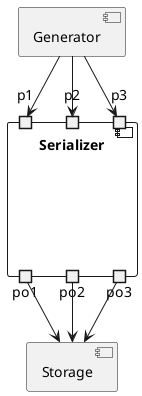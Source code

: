@startuml

component Generator as i

component Serializer {
  portin p1
  portin p2
  portin p3
  portout po1
  portout po2
  portout po3

}
component Storage as o


i --> p1
i --> p2
i --> p3
po1 --> o
po2 --> o
po3 --> o





@enduml
